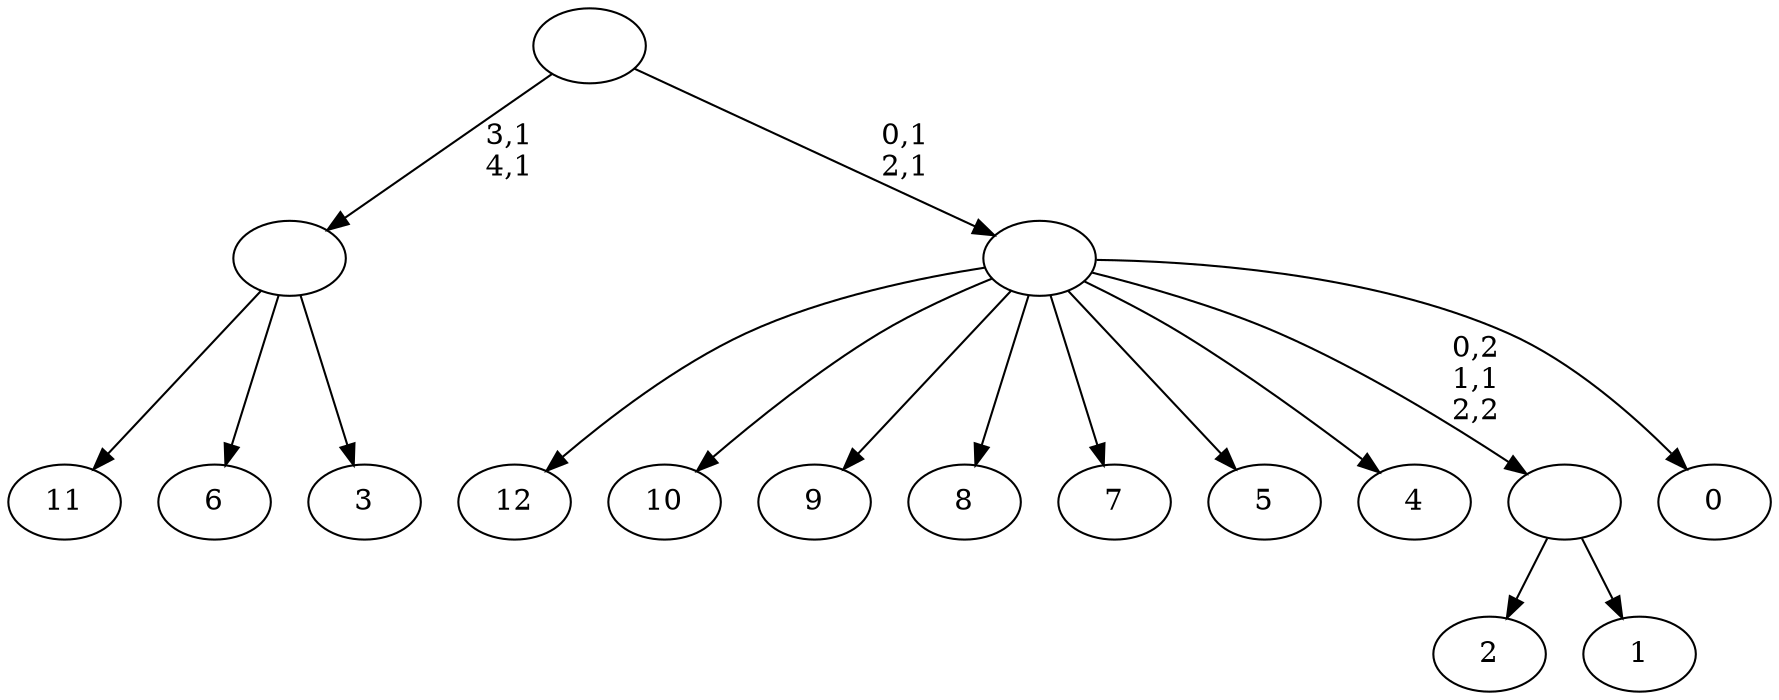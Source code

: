 digraph T {
	18 [label="12"]
	17 [label="11"]
	16 [label="10"]
	15 [label="9"]
	14 [label="8"]
	13 [label="7"]
	12 [label="6"]
	11 [label="5"]
	10 [label="4"]
	9 [label="3"]
	8 [label=""]
	6 [label="2"]
	5 [label="1"]
	4 [label=""]
	3 [label="0"]
	2 [label=""]
	0 [label=""]
	8 -> 17 [label=""]
	8 -> 12 [label=""]
	8 -> 9 [label=""]
	4 -> 6 [label=""]
	4 -> 5 [label=""]
	2 -> 18 [label=""]
	2 -> 16 [label=""]
	2 -> 15 [label=""]
	2 -> 14 [label=""]
	2 -> 13 [label=""]
	2 -> 11 [label=""]
	2 -> 10 [label=""]
	2 -> 4 [label="0,2\n1,1\n2,2"]
	2 -> 3 [label=""]
	0 -> 2 [label="0,1\n2,1"]
	0 -> 8 [label="3,1\n4,1"]
}
